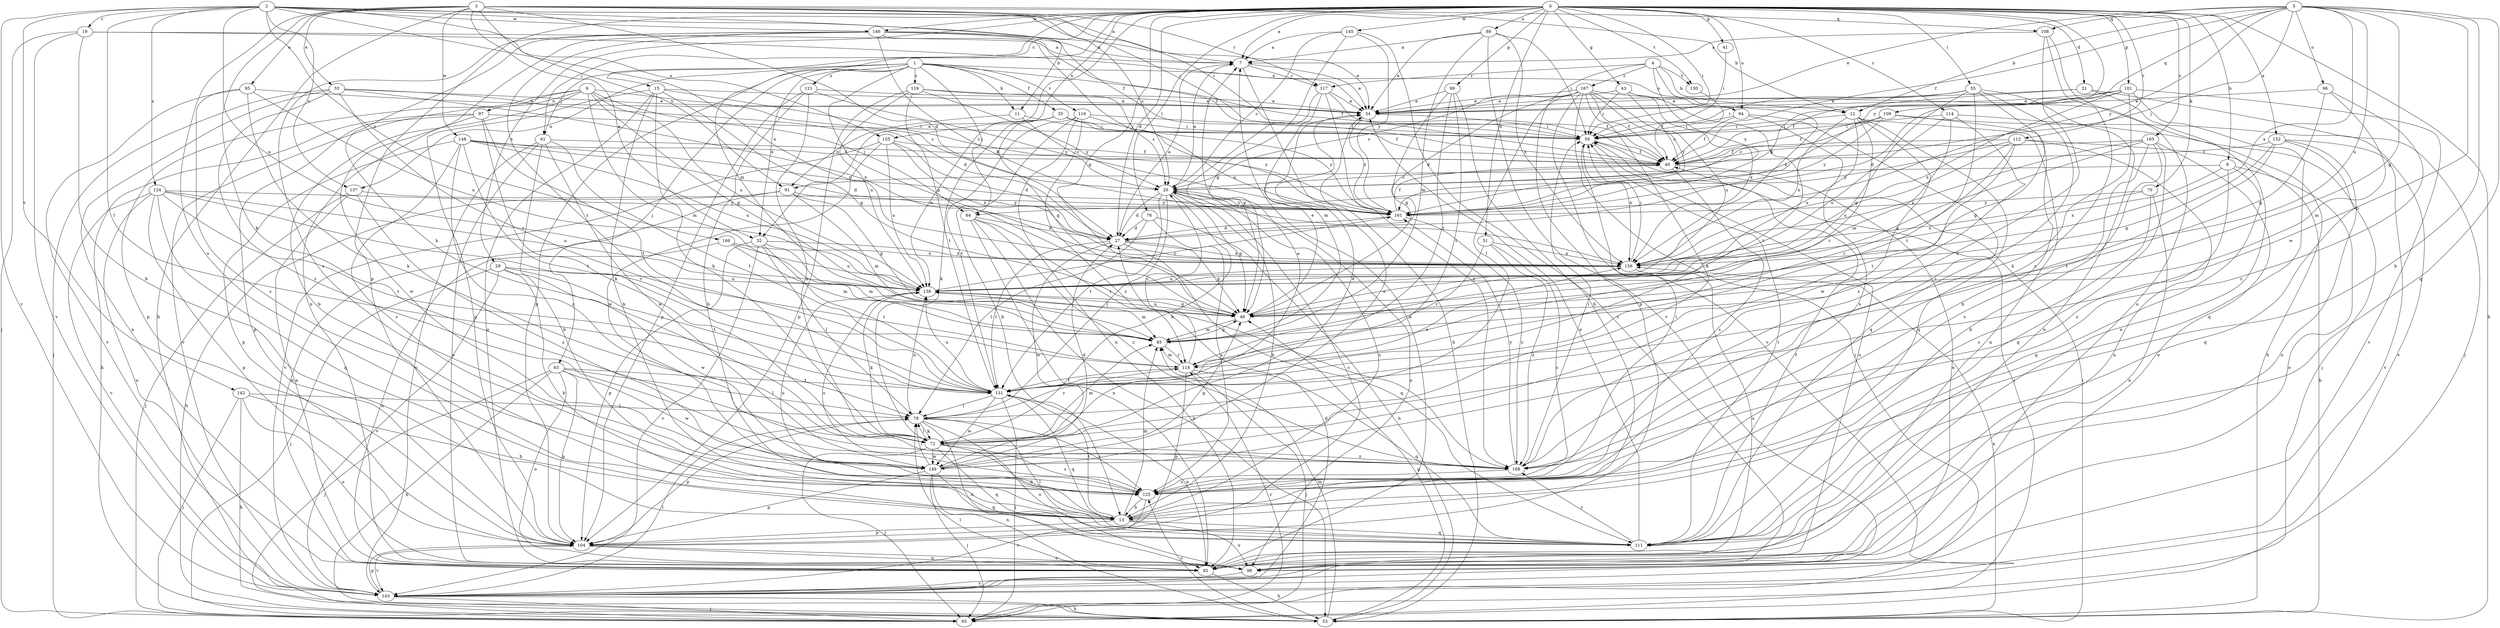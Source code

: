 strict digraph  {
0;
1;
2;
3;
4;
5;
6;
7;
9;
11;
12;
13;
15;
19;
20;
21;
27;
29;
32;
33;
34;
35;
40;
41;
43;
46;
51;
53;
55;
59;
61;
63;
64;
65;
70;
72;
76;
78;
85;
89;
91;
92;
94;
95;
96;
97;
98;
99;
101;
104;
108;
109;
111;
112;
114;
116;
117;
118;
119;
121;
124;
125;
130;
131;
137;
138;
142;
143;
145;
146;
148;
149;
152;
155;
156;
161;
165;
166;
167;
168;
0 -> 7  [label=a];
0 -> 9  [label=b];
0 -> 15  [label=c];
0 -> 21  [label=d];
0 -> 27  [label=d];
0 -> 29  [label=e];
0 -> 32  [label=e];
0 -> 41  [label=g];
0 -> 43  [label=g];
0 -> 46  [label=g];
0 -> 51  [label=h];
0 -> 53  [label=h];
0 -> 55  [label=i];
0 -> 59  [label=i];
0 -> 61  [label=j];
0 -> 70  [label=k];
0 -> 76  [label=l];
0 -> 85  [label=m];
0 -> 89  [label=n];
0 -> 94  [label=o];
0 -> 99  [label=p];
0 -> 101  [label=p];
0 -> 104  [label=p];
0 -> 112  [label=r];
0 -> 114  [label=r];
0 -> 130  [label=t];
0 -> 145  [label=w];
0 -> 146  [label=w];
0 -> 152  [label=x];
0 -> 155  [label=x];
0 -> 161  [label=y];
0 -> 165  [label=z];
1 -> 11  [label=b];
1 -> 32  [label=e];
1 -> 35  [label=f];
1 -> 40  [label=f];
1 -> 46  [label=g];
1 -> 61  [label=j];
1 -> 63  [label=j];
1 -> 64  [label=j];
1 -> 94  [label=o];
1 -> 104  [label=p];
1 -> 116  [label=r];
1 -> 119  [label=s];
1 -> 121  [label=s];
1 -> 137  [label=u];
2 -> 7  [label=a];
2 -> 11  [label=b];
2 -> 19  [label=c];
2 -> 40  [label=f];
2 -> 59  [label=i];
2 -> 78  [label=l];
2 -> 124  [label=s];
2 -> 137  [label=u];
2 -> 138  [label=u];
2 -> 142  [label=v];
2 -> 143  [label=v];
2 -> 146  [label=w];
2 -> 155  [label=x];
2 -> 156  [label=x];
2 -> 166  [label=z];
3 -> 12  [label=b];
3 -> 20  [label=c];
3 -> 27  [label=d];
3 -> 32  [label=e];
3 -> 33  [label=e];
3 -> 53  [label=h];
3 -> 59  [label=i];
3 -> 72  [label=k];
3 -> 91  [label=n];
3 -> 95  [label=o];
3 -> 108  [label=q];
3 -> 117  [label=r];
3 -> 125  [label=s];
3 -> 148  [label=w];
4 -> 12  [label=b];
4 -> 104  [label=p];
4 -> 117  [label=r];
4 -> 130  [label=t];
4 -> 156  [label=x];
4 -> 161  [label=y];
4 -> 167  [label=z];
5 -> 12  [label=b];
5 -> 13  [label=b];
5 -> 34  [label=e];
5 -> 40  [label=f];
5 -> 46  [label=g];
5 -> 64  [label=j];
5 -> 96  [label=o];
5 -> 108  [label=q];
5 -> 109  [label=q];
5 -> 111  [label=q];
5 -> 138  [label=u];
5 -> 149  [label=w];
5 -> 156  [label=x];
5 -> 161  [label=y];
6 -> 13  [label=b];
6 -> 20  [label=c];
6 -> 46  [label=g];
6 -> 64  [label=j];
6 -> 85  [label=m];
6 -> 97  [label=o];
6 -> 104  [label=p];
6 -> 138  [label=u];
6 -> 143  [label=v];
7 -> 34  [label=e];
7 -> 53  [label=h];
7 -> 117  [label=r];
9 -> 91  [label=n];
9 -> 98  [label=o];
9 -> 111  [label=q];
9 -> 156  [label=x];
9 -> 168  [label=z];
11 -> 20  [label=c];
11 -> 59  [label=i];
11 -> 91  [label=n];
12 -> 59  [label=i];
12 -> 92  [label=n];
12 -> 111  [label=q];
12 -> 118  [label=r];
12 -> 138  [label=u];
12 -> 149  [label=w];
12 -> 156  [label=x];
13 -> 20  [label=c];
13 -> 85  [label=m];
13 -> 98  [label=o];
13 -> 104  [label=p];
13 -> 111  [label=q];
13 -> 131  [label=t];
15 -> 13  [label=b];
15 -> 20  [label=c];
15 -> 34  [label=e];
15 -> 46  [label=g];
15 -> 72  [label=k];
15 -> 98  [label=o];
15 -> 104  [label=p];
19 -> 7  [label=a];
19 -> 13  [label=b];
19 -> 34  [label=e];
19 -> 65  [label=j];
19 -> 143  [label=v];
20 -> 7  [label=a];
20 -> 13  [label=b];
20 -> 27  [label=d];
20 -> 46  [label=g];
20 -> 72  [label=k];
20 -> 78  [label=l];
20 -> 98  [label=o];
20 -> 131  [label=t];
20 -> 161  [label=y];
21 -> 34  [label=e];
21 -> 65  [label=j];
21 -> 92  [label=n];
21 -> 161  [label=y];
27 -> 7  [label=a];
27 -> 46  [label=g];
27 -> 111  [label=q];
27 -> 131  [label=t];
27 -> 149  [label=w];
27 -> 156  [label=x];
29 -> 13  [label=b];
29 -> 65  [label=j];
29 -> 131  [label=t];
29 -> 138  [label=u];
29 -> 143  [label=v];
29 -> 149  [label=w];
32 -> 78  [label=l];
32 -> 85  [label=m];
32 -> 104  [label=p];
32 -> 131  [label=t];
32 -> 143  [label=v];
32 -> 156  [label=x];
33 -> 27  [label=d];
33 -> 34  [label=e];
33 -> 65  [label=j];
33 -> 92  [label=n];
33 -> 118  [label=r];
33 -> 156  [label=x];
33 -> 168  [label=z];
34 -> 59  [label=i];
34 -> 161  [label=y];
35 -> 40  [label=f];
35 -> 46  [label=g];
35 -> 59  [label=i];
35 -> 72  [label=k];
35 -> 138  [label=u];
35 -> 161  [label=y];
40 -> 20  [label=c];
40 -> 98  [label=o];
40 -> 125  [label=s];
41 -> 59  [label=i];
43 -> 20  [label=c];
43 -> 34  [label=e];
43 -> 59  [label=i];
43 -> 131  [label=t];
43 -> 156  [label=x];
46 -> 34  [label=e];
46 -> 85  [label=m];
46 -> 138  [label=u];
51 -> 118  [label=r];
51 -> 125  [label=s];
51 -> 156  [label=x];
51 -> 168  [label=z];
53 -> 46  [label=g];
53 -> 59  [label=i];
53 -> 78  [label=l];
53 -> 85  [label=m];
53 -> 125  [label=s];
53 -> 156  [label=x];
55 -> 13  [label=b];
55 -> 34  [label=e];
55 -> 46  [label=g];
55 -> 59  [label=i];
55 -> 92  [label=n];
55 -> 131  [label=t];
55 -> 168  [label=z];
59 -> 40  [label=f];
59 -> 98  [label=o];
59 -> 156  [label=x];
61 -> 13  [label=b];
61 -> 40  [label=f];
61 -> 98  [label=o];
61 -> 131  [label=t];
61 -> 143  [label=v];
61 -> 149  [label=w];
63 -> 53  [label=h];
63 -> 65  [label=j];
63 -> 78  [label=l];
63 -> 98  [label=o];
63 -> 104  [label=p];
63 -> 131  [label=t];
63 -> 149  [label=w];
64 -> 27  [label=d];
64 -> 53  [label=h];
64 -> 92  [label=n];
64 -> 118  [label=r];
64 -> 168  [label=z];
65 -> 59  [label=i];
65 -> 118  [label=r];
70 -> 92  [label=n];
70 -> 125  [label=s];
70 -> 156  [label=x];
70 -> 161  [label=y];
72 -> 7  [label=a];
72 -> 13  [label=b];
72 -> 34  [label=e];
72 -> 65  [label=j];
72 -> 78  [label=l];
72 -> 85  [label=m];
72 -> 111  [label=q];
72 -> 125  [label=s];
72 -> 149  [label=w];
72 -> 168  [label=z];
76 -> 27  [label=d];
76 -> 53  [label=h];
76 -> 78  [label=l];
76 -> 125  [label=s];
78 -> 72  [label=k];
78 -> 92  [label=n];
78 -> 98  [label=o];
78 -> 104  [label=p];
78 -> 118  [label=r];
78 -> 125  [label=s];
78 -> 138  [label=u];
85 -> 46  [label=g];
85 -> 118  [label=r];
89 -> 7  [label=a];
89 -> 34  [label=e];
89 -> 59  [label=i];
89 -> 85  [label=m];
89 -> 143  [label=v];
89 -> 156  [label=x];
91 -> 46  [label=g];
91 -> 53  [label=h];
91 -> 85  [label=m];
91 -> 92  [label=n];
91 -> 161  [label=y];
92 -> 7  [label=a];
92 -> 53  [label=h];
94 -> 40  [label=f];
94 -> 59  [label=i];
94 -> 111  [label=q];
94 -> 125  [label=s];
95 -> 34  [label=e];
95 -> 72  [label=k];
95 -> 125  [label=s];
95 -> 138  [label=u];
95 -> 143  [label=v];
96 -> 34  [label=e];
96 -> 46  [label=g];
96 -> 85  [label=m];
96 -> 168  [label=z];
97 -> 53  [label=h];
97 -> 59  [label=i];
97 -> 72  [label=k];
97 -> 104  [label=p];
97 -> 131  [label=t];
97 -> 149  [label=w];
98 -> 143  [label=v];
99 -> 13  [label=b];
99 -> 34  [label=e];
99 -> 46  [label=g];
99 -> 118  [label=r];
99 -> 131  [label=t];
101 -> 27  [label=d];
101 -> 34  [label=e];
101 -> 40  [label=f];
101 -> 72  [label=k];
101 -> 111  [label=q];
101 -> 143  [label=v];
101 -> 156  [label=x];
104 -> 20  [label=c];
104 -> 92  [label=n];
104 -> 98  [label=o];
104 -> 143  [label=v];
108 -> 7  [label=a];
108 -> 98  [label=o];
108 -> 125  [label=s];
108 -> 168  [label=z];
109 -> 20  [label=c];
109 -> 40  [label=f];
109 -> 46  [label=g];
109 -> 59  [label=i];
109 -> 143  [label=v];
109 -> 161  [label=y];
111 -> 34  [label=e];
111 -> 40  [label=f];
111 -> 59  [label=i];
111 -> 78  [label=l];
111 -> 168  [label=z];
112 -> 40  [label=f];
112 -> 53  [label=h];
112 -> 92  [label=n];
112 -> 118  [label=r];
112 -> 131  [label=t];
112 -> 138  [label=u];
112 -> 161  [label=y];
114 -> 59  [label=i];
114 -> 65  [label=j];
114 -> 85  [label=m];
114 -> 138  [label=u];
114 -> 168  [label=z];
116 -> 13  [label=b];
116 -> 59  [label=i];
116 -> 92  [label=n];
116 -> 131  [label=t];
116 -> 161  [label=y];
116 -> 168  [label=z];
117 -> 34  [label=e];
117 -> 40  [label=f];
117 -> 46  [label=g];
117 -> 85  [label=m];
117 -> 168  [label=z];
118 -> 20  [label=c];
118 -> 65  [label=j];
118 -> 85  [label=m];
118 -> 104  [label=p];
118 -> 111  [label=q];
118 -> 131  [label=t];
119 -> 20  [label=c];
119 -> 34  [label=e];
119 -> 104  [label=p];
119 -> 131  [label=t];
119 -> 138  [label=u];
119 -> 161  [label=y];
121 -> 13  [label=b];
121 -> 34  [label=e];
121 -> 104  [label=p];
121 -> 161  [label=y];
121 -> 168  [label=z];
124 -> 92  [label=n];
124 -> 104  [label=p];
124 -> 111  [label=q];
124 -> 118  [label=r];
124 -> 131  [label=t];
124 -> 138  [label=u];
124 -> 143  [label=v];
124 -> 161  [label=y];
125 -> 13  [label=b];
125 -> 59  [label=i];
125 -> 138  [label=u];
125 -> 143  [label=v];
130 -> 40  [label=f];
131 -> 65  [label=j];
131 -> 78  [label=l];
131 -> 92  [label=n];
131 -> 111  [label=q];
131 -> 138  [label=u];
131 -> 149  [label=w];
131 -> 156  [label=x];
137 -> 65  [label=j];
137 -> 92  [label=n];
137 -> 125  [label=s];
137 -> 161  [label=y];
138 -> 46  [label=g];
138 -> 72  [label=k];
138 -> 85  [label=m];
138 -> 125  [label=s];
138 -> 161  [label=y];
142 -> 13  [label=b];
142 -> 53  [label=h];
142 -> 65  [label=j];
142 -> 78  [label=l];
142 -> 98  [label=o];
143 -> 27  [label=d];
143 -> 53  [label=h];
143 -> 65  [label=j];
143 -> 78  [label=l];
143 -> 104  [label=p];
145 -> 7  [label=a];
145 -> 20  [label=c];
145 -> 46  [label=g];
145 -> 143  [label=v];
145 -> 161  [label=y];
146 -> 7  [label=a];
146 -> 34  [label=e];
146 -> 40  [label=f];
146 -> 72  [label=k];
146 -> 92  [label=n];
146 -> 125  [label=s];
146 -> 131  [label=t];
146 -> 156  [label=x];
146 -> 161  [label=y];
148 -> 27  [label=d];
148 -> 40  [label=f];
148 -> 104  [label=p];
148 -> 125  [label=s];
148 -> 131  [label=t];
148 -> 138  [label=u];
148 -> 161  [label=y];
148 -> 168  [label=z];
149 -> 27  [label=d];
149 -> 34  [label=e];
149 -> 46  [label=g];
149 -> 65  [label=j];
149 -> 78  [label=l];
149 -> 92  [label=n];
149 -> 104  [label=p];
149 -> 111  [label=q];
152 -> 40  [label=f];
152 -> 46  [label=g];
152 -> 92  [label=n];
152 -> 111  [label=q];
152 -> 131  [label=t];
152 -> 143  [label=v];
155 -> 27  [label=d];
155 -> 40  [label=f];
155 -> 138  [label=u];
155 -> 143  [label=v];
155 -> 149  [label=w];
155 -> 156  [label=x];
156 -> 59  [label=i];
156 -> 98  [label=o];
156 -> 138  [label=u];
161 -> 27  [label=d];
161 -> 40  [label=f];
161 -> 168  [label=z];
165 -> 13  [label=b];
165 -> 40  [label=f];
165 -> 46  [label=g];
165 -> 98  [label=o];
165 -> 111  [label=q];
165 -> 125  [label=s];
165 -> 156  [label=x];
166 -> 85  [label=m];
166 -> 92  [label=n];
166 -> 138  [label=u];
166 -> 156  [label=x];
167 -> 20  [label=c];
167 -> 27  [label=d];
167 -> 34  [label=e];
167 -> 40  [label=f];
167 -> 53  [label=h];
167 -> 65  [label=j];
167 -> 72  [label=k];
167 -> 78  [label=l];
167 -> 138  [label=u];
167 -> 143  [label=v];
167 -> 161  [label=y];
168 -> 59  [label=i];
168 -> 125  [label=s];
168 -> 161  [label=y];
}
